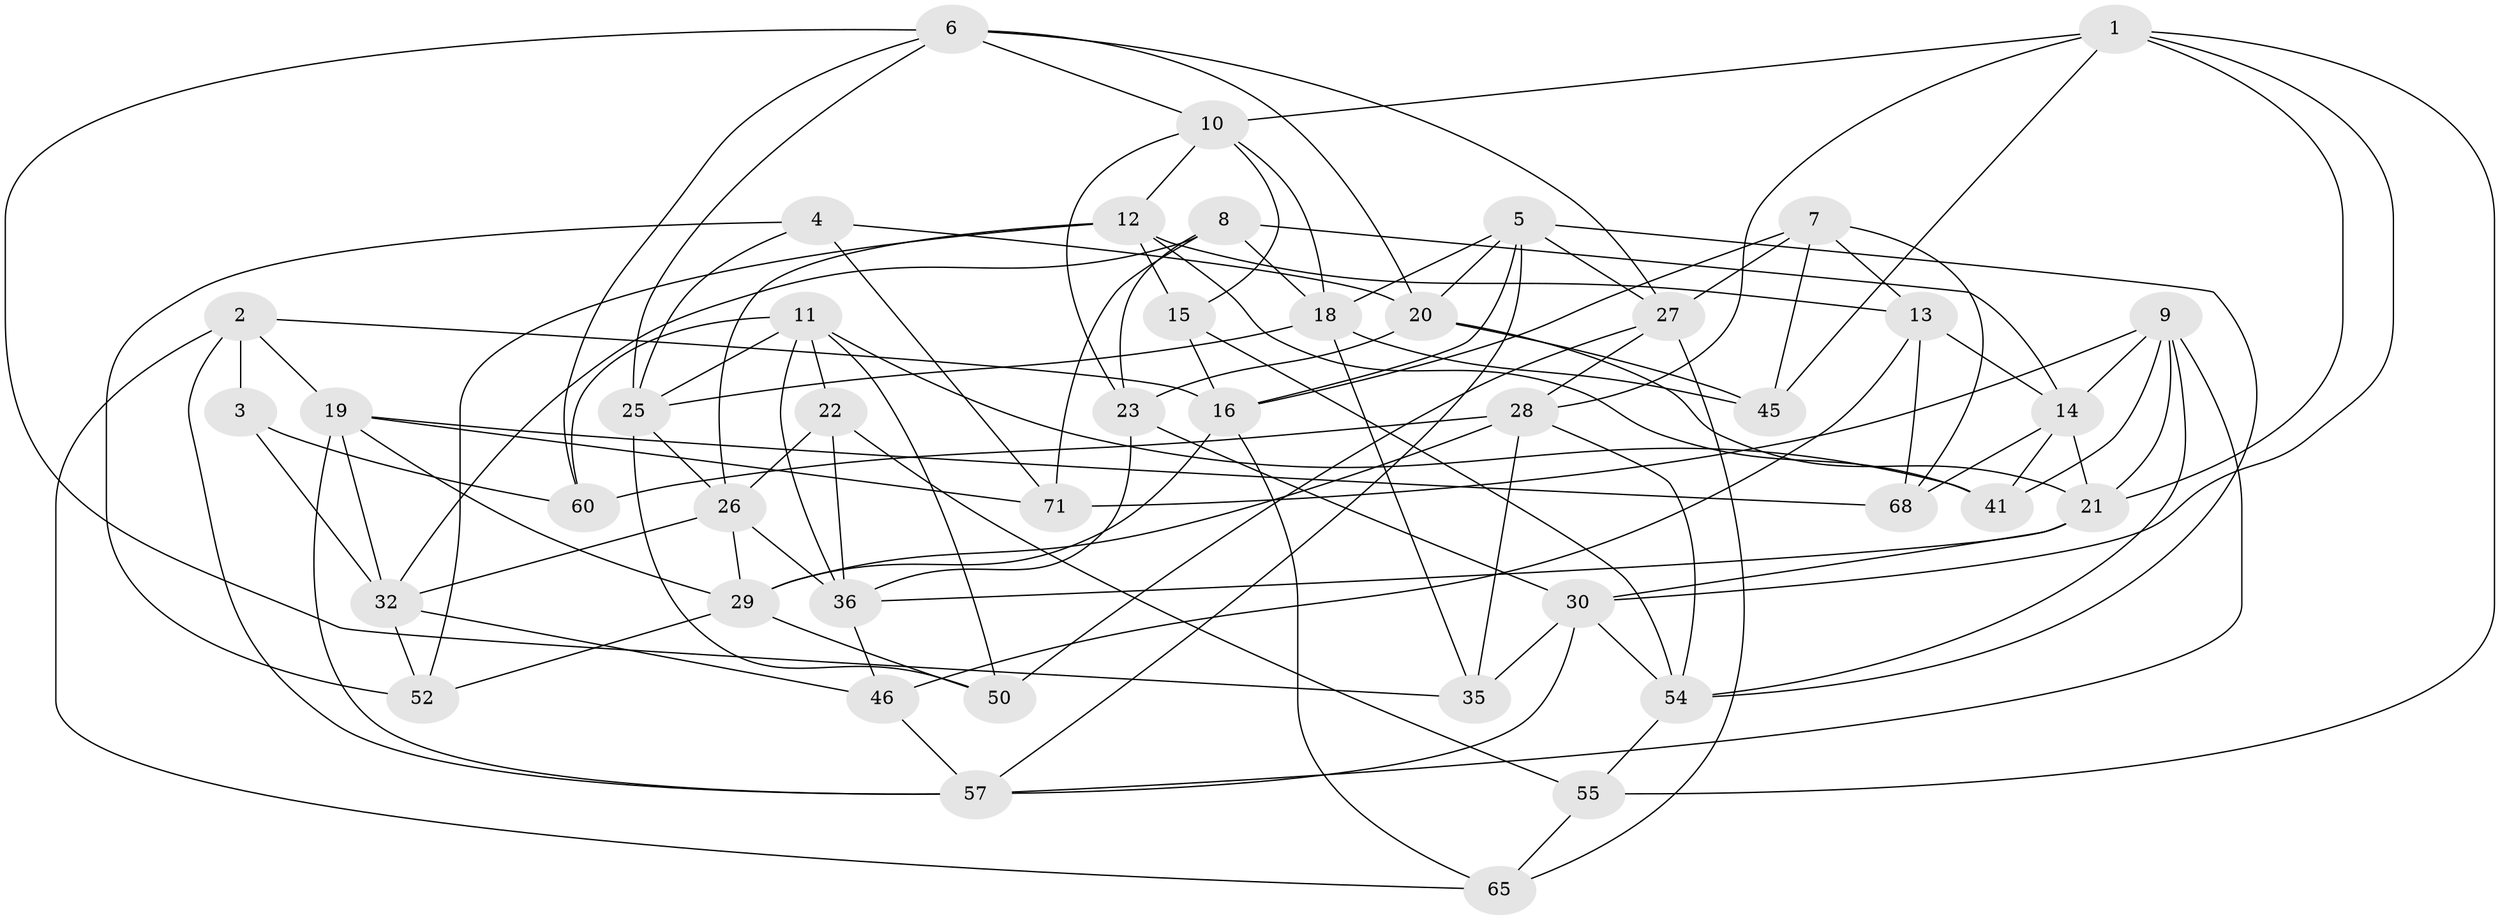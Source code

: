 // original degree distribution, {4: 1.0}
// Generated by graph-tools (version 1.1) at 2025/42/03/06/25 10:42:21]
// undirected, 43 vertices, 111 edges
graph export_dot {
graph [start="1"]
  node [color=gray90,style=filled];
  1 [super="+42"];
  2 [super="+31"];
  3;
  4;
  5 [super="+61"];
  6 [super="+47"];
  7 [super="+48"];
  8 [super="+24"];
  9 [super="+64"];
  10 [super="+66"];
  11 [super="+17"];
  12 [super="+70"];
  13 [super="+58"];
  14 [super="+53"];
  15;
  16 [super="+49"];
  18 [super="+38"];
  19 [super="+59"];
  20 [super="+69"];
  21 [super="+40"];
  22;
  23 [super="+63"];
  25 [super="+39"];
  26 [super="+37"];
  27 [super="+56"];
  28 [super="+34"];
  29 [super="+51"];
  30 [super="+33"];
  32 [super="+43"];
  35;
  36 [super="+44"];
  41;
  45;
  46;
  50;
  52;
  54 [super="+62"];
  55;
  57 [super="+67"];
  60;
  65;
  68;
  71;
  1 -- 55;
  1 -- 10;
  1 -- 30;
  1 -- 45;
  1 -- 28;
  1 -- 21;
  2 -- 3 [weight=2];
  2 -- 16;
  2 -- 19;
  2 -- 65;
  2 -- 57;
  3 -- 32;
  3 -- 60;
  4 -- 52;
  4 -- 25;
  4 -- 71;
  4 -- 20;
  5 -- 20;
  5 -- 18;
  5 -- 16;
  5 -- 57;
  5 -- 54;
  5 -- 27;
  6 -- 27;
  6 -- 35;
  6 -- 20;
  6 -- 60;
  6 -- 10;
  6 -- 25;
  7 -- 13 [weight=2];
  7 -- 68;
  7 -- 27;
  7 -- 16;
  7 -- 45;
  8 -- 23 [weight=2];
  8 -- 18;
  8 -- 32;
  8 -- 14;
  8 -- 71;
  9 -- 21;
  9 -- 71;
  9 -- 54;
  9 -- 57;
  9 -- 14;
  9 -- 41;
  10 -- 23;
  10 -- 12;
  10 -- 18;
  10 -- 15;
  11 -- 41;
  11 -- 60;
  11 -- 36;
  11 -- 25;
  11 -- 50;
  11 -- 22;
  12 -- 41;
  12 -- 26;
  12 -- 13;
  12 -- 52;
  12 -- 15;
  13 -- 46;
  13 -- 68;
  13 -- 14;
  14 -- 41;
  14 -- 68;
  14 -- 21;
  15 -- 54;
  15 -- 16;
  16 -- 29;
  16 -- 65;
  18 -- 45;
  18 -- 35;
  18 -- 25;
  19 -- 68;
  19 -- 57;
  19 -- 29;
  19 -- 71;
  19 -- 32;
  20 -- 23;
  20 -- 45;
  20 -- 21;
  21 -- 36;
  21 -- 30;
  22 -- 36;
  22 -- 55;
  22 -- 26;
  23 -- 36;
  23 -- 30;
  25 -- 50;
  25 -- 26;
  26 -- 32;
  26 -- 36;
  26 -- 29;
  27 -- 50;
  27 -- 65;
  27 -- 28;
  28 -- 60;
  28 -- 35;
  28 -- 29;
  28 -- 54;
  29 -- 52;
  29 -- 50;
  30 -- 35;
  30 -- 54;
  30 -- 57;
  32 -- 46;
  32 -- 52;
  36 -- 46;
  46 -- 57;
  54 -- 55;
  55 -- 65;
}
